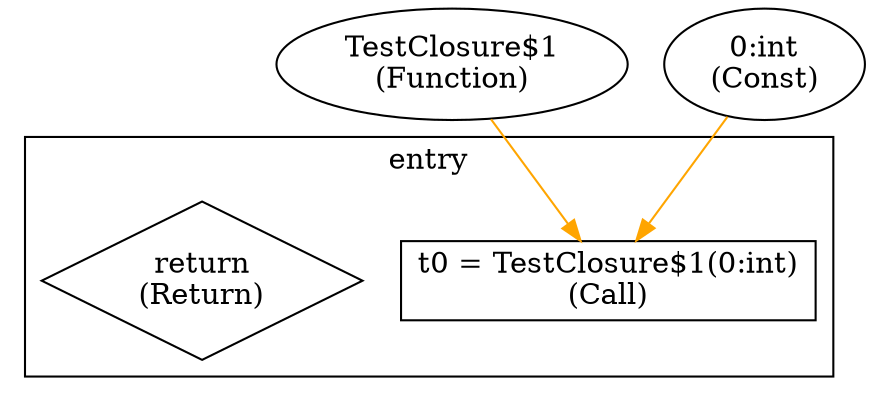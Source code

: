 digraph {
	subgraph cluster_0 {
		color=black;
		label="entry";
		"t0 = TestClosure$1(0:int)\n(Call)" [shape=rectangle];
		"return\n(Return)" [shape=diamond];
	}
	"TestClosure$1\n(Function)" -> "t0 = TestClosure$1(0:int)\n(Call)" [color=orange];
	"0:int\n(Const)" -> "t0 = TestClosure$1(0:int)\n(Call)" [color=orange];
}
